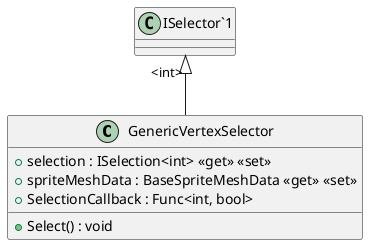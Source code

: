 @startuml
class GenericVertexSelector {
    + selection : ISelection<int> <<get>> <<set>>
    + spriteMeshData : BaseSpriteMeshData <<get>> <<set>>
    + SelectionCallback : Func<int, bool>
    + Select() : void
}
"ISelector`1" "<int>" <|-- GenericVertexSelector
@enduml
